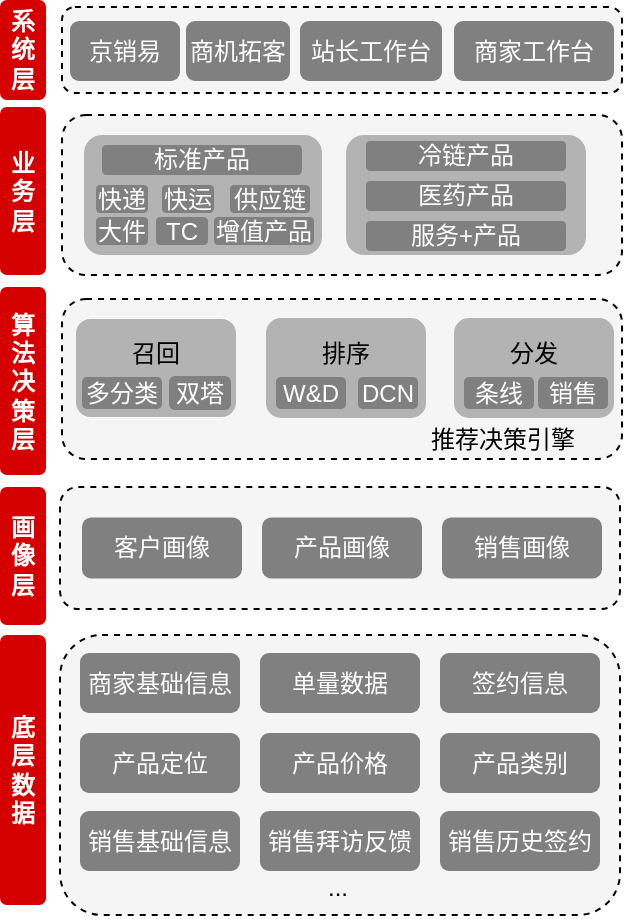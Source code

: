 <mxfile version="20.7.4" type="github">
  <diagram id="DPb6qml3PPKVToHAS9O5" name="第 1 页">
    <mxGraphModel dx="988" dy="550" grid="1" gridSize="10" guides="1" tooltips="1" connect="1" arrows="1" fold="1" page="1" pageScale="1" pageWidth="827" pageHeight="1169" math="0" shadow="0">
      <root>
        <mxCell id="0" />
        <mxCell id="1" parent="0" />
        <mxCell id="wA1a_2lpNDio3Y59-0J--19" value="" style="rounded=1;whiteSpace=wrap;html=1;dashed=1;container=0;fillColor=#f5f5f5;fontColor=#333333;strokeColor=#000000;" vertex="1" parent="1">
          <mxGeometry x="240" y="497.5" width="280" height="140" as="geometry" />
        </mxCell>
        <mxCell id="wA1a_2lpNDio3Y59-0J--1" value="商家基础信息" style="rounded=1;whiteSpace=wrap;html=1;container=0;fillColor=#808080;fontColor=#FFFFFF;strokeColor=none;" vertex="1" parent="1">
          <mxGeometry x="250" y="506.5" width="80" height="30" as="geometry" />
        </mxCell>
        <mxCell id="wA1a_2lpNDio3Y59-0J--3" value="单量数据" style="rounded=1;whiteSpace=wrap;html=1;container=0;fillColor=#808080;strokeColor=none;fontColor=#FFFFFF;" vertex="1" parent="1">
          <mxGeometry x="340" y="506.5" width="80" height="30" as="geometry" />
        </mxCell>
        <mxCell id="wA1a_2lpNDio3Y59-0J--4" value="签约信息" style="rounded=1;whiteSpace=wrap;html=1;container=0;strokeColor=none;fillColor=#808080;fontColor=#FFFFFF;" vertex="1" parent="1">
          <mxGeometry x="430" y="506.5" width="80" height="30" as="geometry" />
        </mxCell>
        <mxCell id="wA1a_2lpNDio3Y59-0J--5" value="产品定位" style="rounded=1;whiteSpace=wrap;html=1;container=0;fillColor=#808080;strokeColor=none;fontColor=#FFFFFF;" vertex="1" parent="1">
          <mxGeometry x="250" y="546.5" width="80" height="30" as="geometry" />
        </mxCell>
        <mxCell id="wA1a_2lpNDio3Y59-0J--6" value="产品价格" style="rounded=1;whiteSpace=wrap;html=1;container=0;fillColor=#808080;strokeColor=none;fontColor=#FFFFFF;" vertex="1" parent="1">
          <mxGeometry x="340" y="546.5" width="80" height="30" as="geometry" />
        </mxCell>
        <mxCell id="wA1a_2lpNDio3Y59-0J--7" value="产品类别" style="rounded=1;whiteSpace=wrap;html=1;container=0;strokeColor=none;fillColor=#808080;fontColor=#FFFFFF;" vertex="1" parent="1">
          <mxGeometry x="430" y="546.5" width="80" height="30" as="geometry" />
        </mxCell>
        <mxCell id="wA1a_2lpNDio3Y59-0J--14" value="销售基础信息" style="rounded=1;whiteSpace=wrap;html=1;container=0;fillColor=#808080;strokeColor=none;fontColor=#FFFFFF;" vertex="1" parent="1">
          <mxGeometry x="250" y="585.5" width="80" height="30" as="geometry" />
        </mxCell>
        <mxCell id="wA1a_2lpNDio3Y59-0J--15" value="销售拜访反馈" style="rounded=1;whiteSpace=wrap;html=1;container=0;fillColor=#808080;strokeColor=none;fontColor=#FFFFFF;" vertex="1" parent="1">
          <mxGeometry x="340" y="585.5" width="80" height="30" as="geometry" />
        </mxCell>
        <mxCell id="wA1a_2lpNDio3Y59-0J--16" value="销售历史签约" style="rounded=1;whiteSpace=wrap;html=1;container=0;fillColor=#808080;strokeColor=none;fontColor=#FFFFFF;" vertex="1" parent="1">
          <mxGeometry x="430" y="585.5" width="80" height="30" as="geometry" />
        </mxCell>
        <mxCell id="wA1a_2lpNDio3Y59-0J--60" value="..." style="text;html=1;strokeColor=none;fillColor=none;align=center;verticalAlign=middle;whiteSpace=wrap;rounded=0;container=0;" vertex="1" parent="1">
          <mxGeometry x="349" y="608.5" width="60" height="30" as="geometry" />
        </mxCell>
        <mxCell id="wA1a_2lpNDio3Y59-0J--18" value="" style="rounded=1;whiteSpace=wrap;html=1;dashed=1;fillColor=#f5f5f5;fontColor=#333333;strokeColor=#000000;" vertex="1" parent="1">
          <mxGeometry x="240" y="423.5" width="280" height="61" as="geometry" />
        </mxCell>
        <mxCell id="wA1a_2lpNDio3Y59-0J--20" value="客户画像" style="rounded=1;whiteSpace=wrap;html=1;fillColor=#808080;strokeColor=none;fontColor=#FFFFFF;" vertex="1" parent="1">
          <mxGeometry x="251" y="438.75" width="80" height="30.5" as="geometry" />
        </mxCell>
        <mxCell id="wA1a_2lpNDio3Y59-0J--21" value="销售画像" style="rounded=1;whiteSpace=wrap;html=1;fillColor=#808080;strokeColor=none;fontColor=#FFFFFF;" vertex="1" parent="1">
          <mxGeometry x="431" y="438.75" width="80" height="30.5" as="geometry" />
        </mxCell>
        <mxCell id="wA1a_2lpNDio3Y59-0J--22" value="产品画像" style="rounded=1;whiteSpace=wrap;html=1;fillColor=#808080;strokeColor=none;fontColor=#FFFFFF;" vertex="1" parent="1">
          <mxGeometry x="341" y="438.75" width="80" height="30.5" as="geometry" />
        </mxCell>
        <mxCell id="wA1a_2lpNDio3Y59-0J--78" value="&lt;b&gt;&lt;font color=&quot;#ffffff&quot;&gt;系统层&lt;/font&gt;&lt;/b&gt;" style="rounded=1;whiteSpace=wrap;html=1;shadow=0;strokeColor=none;fillColor=#D50101;" vertex="1" parent="1">
          <mxGeometry x="210" y="180" width="23" height="50" as="geometry" />
        </mxCell>
        <mxCell id="wA1a_2lpNDio3Y59-0J--79" value="&lt;b&gt;&lt;font color=&quot;#ffffff&quot;&gt;底层数据&lt;/font&gt;&lt;/b&gt;" style="rounded=1;whiteSpace=wrap;html=1;shadow=0;strokeColor=none;fillColor=#D50101;" vertex="1" parent="1">
          <mxGeometry x="210" y="497.5" width="23" height="135" as="geometry" />
        </mxCell>
        <mxCell id="wA1a_2lpNDio3Y59-0J--80" value="&lt;font color=&quot;#ffffff&quot;&gt;&lt;b&gt;画像层&lt;/b&gt;&lt;/font&gt;" style="rounded=1;whiteSpace=wrap;html=1;shadow=0;strokeColor=none;fillColor=#D50101;" vertex="1" parent="1">
          <mxGeometry x="210" y="423.5" width="23" height="69" as="geometry" />
        </mxCell>
        <mxCell id="wA1a_2lpNDio3Y59-0J--81" value="&lt;font color=&quot;#ffffff&quot;&gt;&lt;b&gt;算法决策层&lt;/b&gt;&lt;/font&gt;" style="rounded=1;whiteSpace=wrap;html=1;shadow=0;strokeColor=none;fillColor=#D50101;" vertex="1" parent="1">
          <mxGeometry x="210" y="323.5" width="23" height="94" as="geometry" />
        </mxCell>
        <mxCell id="wA1a_2lpNDio3Y59-0J--82" value="&lt;font color=&quot;#ffffff&quot;&gt;&lt;b&gt;业务层&lt;/b&gt;&lt;/font&gt;" style="rounded=1;whiteSpace=wrap;html=1;shadow=0;strokeColor=none;fillColor=#D50101;" vertex="1" parent="1">
          <mxGeometry x="210" y="233.5" width="23" height="84" as="geometry" />
        </mxCell>
        <mxCell id="wA1a_2lpNDio3Y59-0J--23" value="" style="rounded=1;whiteSpace=wrap;html=1;dashed=1;fillColor=#f5f5f5;fontColor=#333333;strokeColor=#000000;" vertex="1" parent="1">
          <mxGeometry x="241" y="329.5" width="280" height="80" as="geometry" />
        </mxCell>
        <mxCell id="wA1a_2lpNDio3Y59-0J--24" value="召回&lt;br&gt;&lt;br&gt;" style="rounded=1;whiteSpace=wrap;html=1;fillColor=#B3B3B3;strokeColor=none;" vertex="1" parent="1">
          <mxGeometry x="248" y="339.5" width="80" height="49" as="geometry" />
        </mxCell>
        <mxCell id="wA1a_2lpNDio3Y59-0J--25" value="排序&lt;br&gt;&lt;br&gt;" style="rounded=1;whiteSpace=wrap;html=1;fillColor=#B3B3B3;strokeColor=none;" vertex="1" parent="1">
          <mxGeometry x="343" y="339" width="80" height="50" as="geometry" />
        </mxCell>
        <mxCell id="wA1a_2lpNDio3Y59-0J--26" value="推荐决策引擎" style="text;html=1;strokeColor=none;fillColor=none;align=center;verticalAlign=middle;whiteSpace=wrap;rounded=0;" vertex="1" parent="1">
          <mxGeometry x="422" y="384.5" width="79" height="30" as="geometry" />
        </mxCell>
        <mxCell id="wA1a_2lpNDio3Y59-0J--28" value="分发&lt;br&gt;&lt;br&gt;" style="rounded=1;whiteSpace=wrap;html=1;fillColor=#B3B3B3;strokeColor=none;" vertex="1" parent="1">
          <mxGeometry x="437" y="339" width="80" height="50" as="geometry" />
        </mxCell>
        <mxCell id="wA1a_2lpNDio3Y59-0J--34" value="双塔" style="rounded=1;whiteSpace=wrap;html=1;strokeColor=#808080;fillColor=#808080;fontColor=#FFFFFF;" vertex="1" parent="1">
          <mxGeometry x="295" y="368.5" width="30" height="16" as="geometry" />
        </mxCell>
        <mxCell id="wA1a_2lpNDio3Y59-0J--35" value="多分类" style="rounded=1;whiteSpace=wrap;html=1;fillColor=#808080;strokeColor=none;fontColor=#FFFFFF;" vertex="1" parent="1">
          <mxGeometry x="251" y="368.5" width="40" height="16" as="geometry" />
        </mxCell>
        <mxCell id="wA1a_2lpNDio3Y59-0J--36" value="W&amp;amp;D" style="rounded=1;whiteSpace=wrap;html=1;fillColor=#808080;strokeColor=none;fontColor=#FFFFFF;" vertex="1" parent="1">
          <mxGeometry x="348" y="368.5" width="35" height="16" as="geometry" />
        </mxCell>
        <mxCell id="wA1a_2lpNDio3Y59-0J--38" value="DCN" style="rounded=1;whiteSpace=wrap;html=1;fillColor=#808080;strokeColor=none;fontColor=#FFFFFF;" vertex="1" parent="1">
          <mxGeometry x="389" y="368.5" width="30" height="16" as="geometry" />
        </mxCell>
        <mxCell id="wA1a_2lpNDio3Y59-0J--39" value="条线" style="rounded=1;whiteSpace=wrap;html=1;strokeColor=none;fillColor=#808080;fontColor=#FFFFFF;" vertex="1" parent="1">
          <mxGeometry x="442" y="368.5" width="35" height="16" as="geometry" />
        </mxCell>
        <mxCell id="wA1a_2lpNDio3Y59-0J--40" value="销售" style="rounded=1;whiteSpace=wrap;html=1;strokeColor=none;fillColor=#808080;fontColor=#FFFFFF;" vertex="1" parent="1">
          <mxGeometry x="479" y="368.5" width="35" height="16" as="geometry" />
        </mxCell>
        <mxCell id="wA1a_2lpNDio3Y59-0J--29" value="" style="rounded=1;whiteSpace=wrap;html=1;dashed=1;fillColor=#f5f5f5;fontColor=#333333;strokeColor=#000000;" vertex="1" parent="1">
          <mxGeometry x="241" y="237.5" width="280" height="80" as="geometry" />
        </mxCell>
        <mxCell id="wA1a_2lpNDio3Y59-0J--43" value="&amp;nbsp;&amp;nbsp;" style="rounded=1;whiteSpace=wrap;html=1;fillColor=#B3B3B3;fontColor=#333333;strokeColor=none;" vertex="1" parent="1">
          <mxGeometry x="252" y="247.5" width="119" height="60" as="geometry" />
        </mxCell>
        <mxCell id="wA1a_2lpNDio3Y59-0J--44" value="" style="rounded=1;whiteSpace=wrap;html=1;fillColor=#B3B3B3;fontColor=#333333;strokeColor=none;" vertex="1" parent="1">
          <mxGeometry x="383" y="247.5" width="120" height="60" as="geometry" />
        </mxCell>
        <mxCell id="wA1a_2lpNDio3Y59-0J--45" value="标准产品" style="rounded=1;whiteSpace=wrap;html=1;fillColor=#808080;fontColor=#FFFFFF;strokeColor=none;" vertex="1" parent="1">
          <mxGeometry x="261" y="252.5" width="100" height="15" as="geometry" />
        </mxCell>
        <mxCell id="wA1a_2lpNDio3Y59-0J--46" value="供应链" style="rounded=1;whiteSpace=wrap;html=1;fillColor=#808080;fontColor=#FFFFFF;strokeColor=none;" vertex="1" parent="1">
          <mxGeometry x="325" y="272.5" width="40" height="14" as="geometry" />
        </mxCell>
        <mxCell id="wA1a_2lpNDio3Y59-0J--48" value="快运" style="rounded=1;whiteSpace=wrap;html=1;fillColor=#808080;fontColor=#FFFFFF;strokeColor=none;" vertex="1" parent="1">
          <mxGeometry x="291" y="272.5" width="26" height="14" as="geometry" />
        </mxCell>
        <mxCell id="wA1a_2lpNDio3Y59-0J--49" value="快递" style="rounded=1;whiteSpace=wrap;html=1;fillColor=#808080;fontColor=#FFFFFF;strokeColor=none;" vertex="1" parent="1">
          <mxGeometry x="258" y="272.5" width="26" height="14" as="geometry" />
        </mxCell>
        <mxCell id="wA1a_2lpNDio3Y59-0J--50" value="TC" style="rounded=1;whiteSpace=wrap;html=1;fillColor=#808080;fontColor=#FFFFFF;strokeColor=none;" vertex="1" parent="1">
          <mxGeometry x="288" y="288.5" width="26" height="14" as="geometry" />
        </mxCell>
        <mxCell id="wA1a_2lpNDio3Y59-0J--51" value="大件" style="rounded=1;whiteSpace=wrap;html=1;fillColor=#808080;fontColor=#FFFFFF;strokeColor=none;" vertex="1" parent="1">
          <mxGeometry x="258" y="288.5" width="26" height="14" as="geometry" />
        </mxCell>
        <mxCell id="wA1a_2lpNDio3Y59-0J--52" value="增值产品" style="rounded=1;whiteSpace=wrap;html=1;fillColor=#808080;fontColor=#FFFFFF;strokeColor=none;" vertex="1" parent="1">
          <mxGeometry x="317" y="288.5" width="50" height="14" as="geometry" />
        </mxCell>
        <mxCell id="wA1a_2lpNDio3Y59-0J--53" value="冷链产品" style="rounded=1;whiteSpace=wrap;html=1;fillColor=#808080;fontColor=#FFFFFF;strokeColor=none;" vertex="1" parent="1">
          <mxGeometry x="393" y="250.5" width="100" height="15" as="geometry" />
        </mxCell>
        <mxCell id="wA1a_2lpNDio3Y59-0J--54" value="医药产品" style="rounded=1;whiteSpace=wrap;html=1;fillColor=#808080;fontColor=#FFFFFF;strokeColor=none;" vertex="1" parent="1">
          <mxGeometry x="393" y="270.5" width="100" height="15" as="geometry" />
        </mxCell>
        <mxCell id="wA1a_2lpNDio3Y59-0J--55" value="服务+产品" style="rounded=1;whiteSpace=wrap;html=1;fillColor=#808080;fontColor=#FFFFFF;strokeColor=none;" vertex="1" parent="1">
          <mxGeometry x="393" y="290.5" width="100" height="15" as="geometry" />
        </mxCell>
        <mxCell id="wA1a_2lpNDio3Y59-0J--42" value="" style="rounded=1;whiteSpace=wrap;html=1;dashed=1;fillColor=#f5f5f5;fontColor=#333333;strokeColor=#000000;" vertex="1" parent="1">
          <mxGeometry x="241" y="183.5" width="280" height="43" as="geometry" />
        </mxCell>
        <mxCell id="wA1a_2lpNDio3Y59-0J--56" value="京销易" style="rounded=1;whiteSpace=wrap;html=1;fillColor=#808080;strokeColor=none;fontColor=#FFFFFF;" vertex="1" parent="1">
          <mxGeometry x="245" y="190.5" width="55" height="30" as="geometry" />
        </mxCell>
        <mxCell id="wA1a_2lpNDio3Y59-0J--57" value="商机拓客" style="rounded=1;whiteSpace=wrap;html=1;fillColor=#808080;strokeColor=none;fontColor=#FFFFFF;" vertex="1" parent="1">
          <mxGeometry x="303" y="190.5" width="52" height="30" as="geometry" />
        </mxCell>
        <mxCell id="wA1a_2lpNDio3Y59-0J--58" value="商家工作台" style="rounded=1;whiteSpace=wrap;html=1;fillColor=#808080;strokeColor=none;fontColor=#FFFFFF;" vertex="1" parent="1">
          <mxGeometry x="437" y="190.5" width="80" height="30" as="geometry" />
        </mxCell>
        <mxCell id="wA1a_2lpNDio3Y59-0J--59" value="站长工作台" style="rounded=1;whiteSpace=wrap;html=1;fillColor=#808080;strokeColor=none;fontColor=#FFFFFF;" vertex="1" parent="1">
          <mxGeometry x="360" y="190.5" width="71" height="30" as="geometry" />
        </mxCell>
      </root>
    </mxGraphModel>
  </diagram>
</mxfile>
